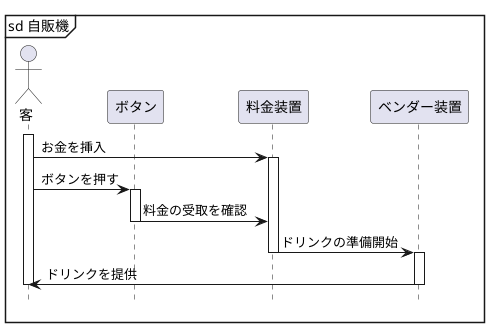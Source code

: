 @startuml シーケンス図

hide footbox
actor 客 as Customer
participant ボタン as button
participant 料金装置 as ryoukin
participant ベンダー装置 as bender

mainframe sd 自販機

activate Customer
    Customer -> ryoukin: お金を挿入
    activate ryoukin
    Customer -> button: ボタンを押す
    activate button
    button -> ryoukin:料金の受取を確認
deactivate button
    ryoukin -> bender: ドリンクの準備開始
deactivate ryoukin
    activate bender
    
    
bender -> Customer: ドリンクを提供
deactivate bender
deactivate Customer

@enduml

